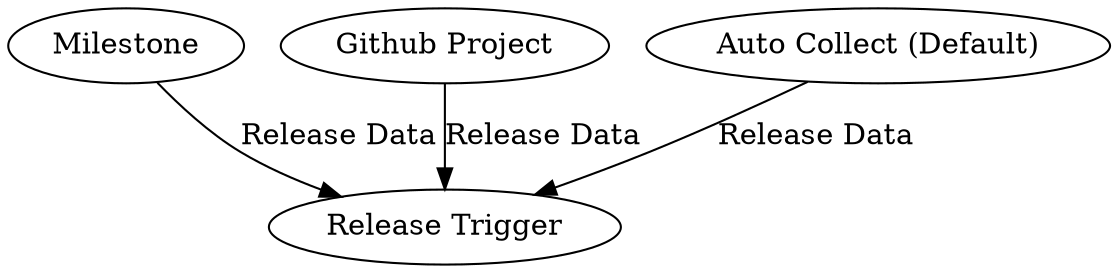digraph release_trigger {
    release_trigger [label="Release Trigger"]
    milestone [label="Milestone"]
    github_project [label="Github Project"]
    auto_collect [label="Auto Collect (Default)"]

    {milestone, github_project, auto_collect} -> release_trigger [label="Release Data"]

}
